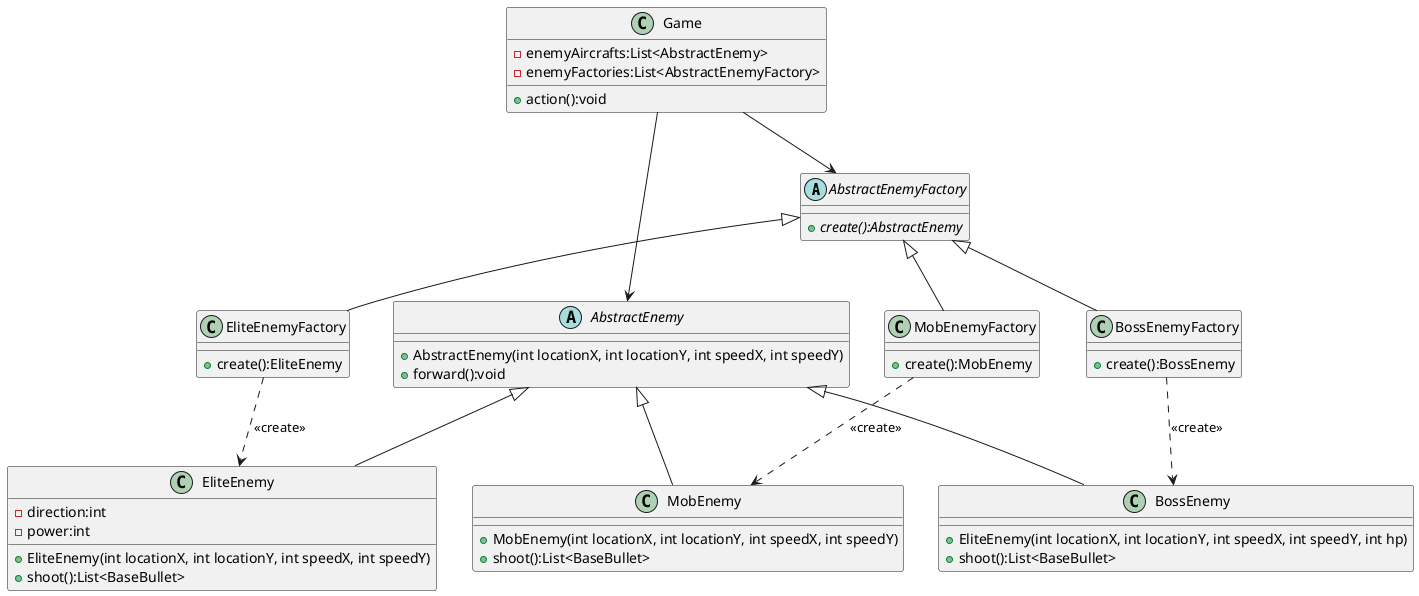 @startuml
abstract class AbstractEnemyFactory{
    + {abstract} create():AbstractEnemy
}
class MobEnemyFactory{
    + create():MobEnemy
}
class EliteEnemyFactory{
    + create():EliteEnemy
}
class BossEnemyFactory{
    + create():BossEnemy
}

AbstractEnemyFactory <|-- MobEnemyFactory
AbstractEnemyFactory <|-- EliteEnemyFactory
AbstractEnemyFactory <|-- BossEnemyFactory

abstract class AbstractEnemy {
    + AbstractEnemy(int locationX, int locationY, int speedX, int speedY)
    + forward():void
}

class MobEnemy {
    + MobEnemy(int locationX, int locationY, int speedX, int speedY)
    + shoot():List<BaseBullet>
}

class EliteEnemy {
    - direction:int
    - power:int
    + EliteEnemy(int locationX, int locationY, int speedX, int speedY)
    + shoot():List<BaseBullet>
}

class BossEnemy {
    + EliteEnemy(int locationX, int locationY, int speedX, int speedY, int hp)
    + shoot():List<BaseBullet>
}

AbstractEnemy <|-- MobEnemy
AbstractEnemy <|-- EliteEnemy
AbstractEnemy <|-- BossEnemy
MobEnemyFactory ..> MobEnemy : <<create>>
EliteEnemyFactory ..> EliteEnemy : <<create>>
BossEnemyFactory ..> BossEnemy : <<create>>

class Game {
    - enemyAircrafts:List<AbstractEnemy>
    - enemyFactories:List<AbstractEnemyFactory>
    + action():void
}

Game --> AbstractEnemyFactory
Game --> AbstractEnemy
@enduml